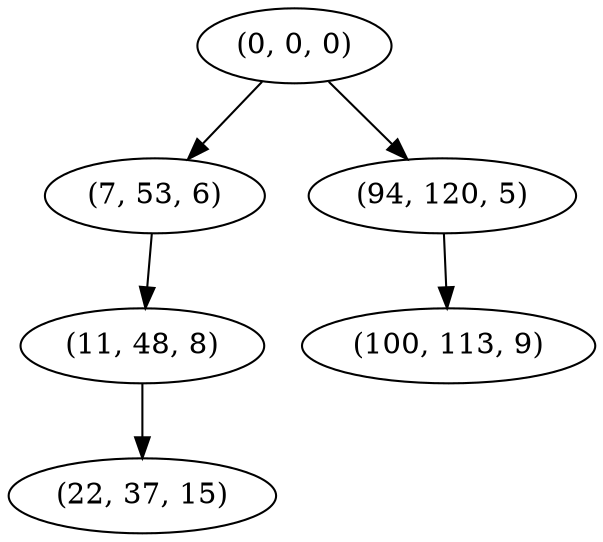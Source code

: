 digraph tree {
    "(0, 0, 0)";
    "(7, 53, 6)";
    "(11, 48, 8)";
    "(22, 37, 15)";
    "(94, 120, 5)";
    "(100, 113, 9)";
    "(0, 0, 0)" -> "(7, 53, 6)";
    "(0, 0, 0)" -> "(94, 120, 5)";
    "(7, 53, 6)" -> "(11, 48, 8)";
    "(11, 48, 8)" -> "(22, 37, 15)";
    "(94, 120, 5)" -> "(100, 113, 9)";
}
